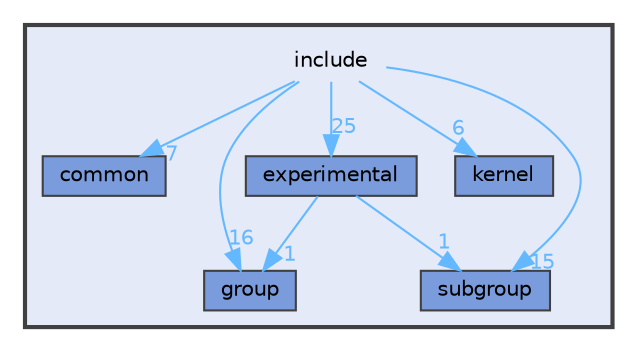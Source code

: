 digraph "include"
{
 // LATEX_PDF_SIZE
  bgcolor="transparent";
  edge [fontname=Helvetica,fontsize=10,labelfontname=Helvetica,labelfontsize=10];
  node [fontname=Helvetica,fontsize=10,shape=box,height=0.2,width=0.4];
  compound=true
  subgraph clusterdir_d44c64559bbebec7f509842c48db8b23 {
    graph [ bgcolor="#e4eaf8", pencolor="grey25", label="", fontname=Helvetica,fontsize=10 style="filled,bold", URL="dir_d44c64559bbebec7f509842c48db8b23.html",tooltip=""]
    dir_d44c64559bbebec7f509842c48db8b23 [shape=plaintext, label="include"];
  dir_0966d06610f72609fd9aa4979c2b5a92 [label="common", fillcolor="#7a9bdc", color="grey25", style="filled", URL="dir_0966d06610f72609fd9aa4979c2b5a92.html",tooltip=""];
  dir_8966848d4591654ab1db845bb311f08b [label="experimental", fillcolor="#7a9bdc", color="grey25", style="filled", URL="dir_8966848d4591654ab1db845bb311f08b.html",tooltip=""];
  dir_a9a5b087e2fab9b66c5792b9867db3d8 [label="group", fillcolor="#7a9bdc", color="grey25", style="filled", URL="dir_a9a5b087e2fab9b66c5792b9867db3d8.html",tooltip=""];
  dir_2ae24886e77657f82343b4b0154efdc1 [label="kernel", fillcolor="#7a9bdc", color="grey25", style="filled", URL="dir_2ae24886e77657f82343b4b0154efdc1.html",tooltip=""];
  dir_4491ffced1a1e2c00bbd5b97a6d251d5 [label="subgroup", fillcolor="#7a9bdc", color="grey25", style="filled", URL="dir_4491ffced1a1e2c00bbd5b97a6d251d5.html",tooltip=""];
  }
  dir_d44c64559bbebec7f509842c48db8b23->dir_0966d06610f72609fd9aa4979c2b5a92 [headlabel="7", labeldistance=1.5 headhref="dir_000033_000011.html" color="steelblue1" fontcolor="steelblue1"];
  dir_d44c64559bbebec7f509842c48db8b23->dir_2ae24886e77657f82343b4b0154efdc1 [headlabel="6", labeldistance=1.5 headhref="dir_000033_000035.html" color="steelblue1" fontcolor="steelblue1"];
  dir_d44c64559bbebec7f509842c48db8b23->dir_4491ffced1a1e2c00bbd5b97a6d251d5 [headlabel="15", labeldistance=1.5 headhref="dir_000033_000043.html" color="steelblue1" fontcolor="steelblue1"];
  dir_d44c64559bbebec7f509842c48db8b23->dir_8966848d4591654ab1db845bb311f08b [headlabel="25", labeldistance=1.5 headhref="dir_000033_000018.html" color="steelblue1" fontcolor="steelblue1"];
  dir_d44c64559bbebec7f509842c48db8b23->dir_a9a5b087e2fab9b66c5792b9867db3d8 [headlabel="16", labeldistance=1.5 headhref="dir_000033_000025.html" color="steelblue1" fontcolor="steelblue1"];
  dir_8966848d4591654ab1db845bb311f08b->dir_a9a5b087e2fab9b66c5792b9867db3d8 [headlabel="1", labeldistance=1.5 headhref="dir_000018_000025.html" color="steelblue1" fontcolor="steelblue1"];
  dir_8966848d4591654ab1db845bb311f08b->dir_4491ffced1a1e2c00bbd5b97a6d251d5 [headlabel="1", labeldistance=1.5 headhref="dir_000018_000043.html" color="steelblue1" fontcolor="steelblue1"];
}
